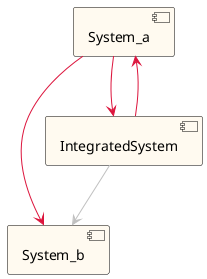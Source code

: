 ''''''''''''''''''''''''''''''''''''''''''
''                                      ''
''  AUTOGENERATED CODE -- DO NOT EDIT!  ''
''                                      ''
''''''''''''''''''''''''''''''''''''''''''

@startuml
hide stereotype
scale max 16384 height
skinparam component {
  BackgroundColor FloralWhite
  BorderColor Black
  ArrowColor Crimson
  ArrowColor<<indirect>> silver
}
[System_a] as _0 <<highlight>>
[System_b] as _1
_0 --> _1
[IntegratedSystem] as _2
_0 --> _2
_2 --> _0
_2 --> _1 <<indirect>>
@enduml